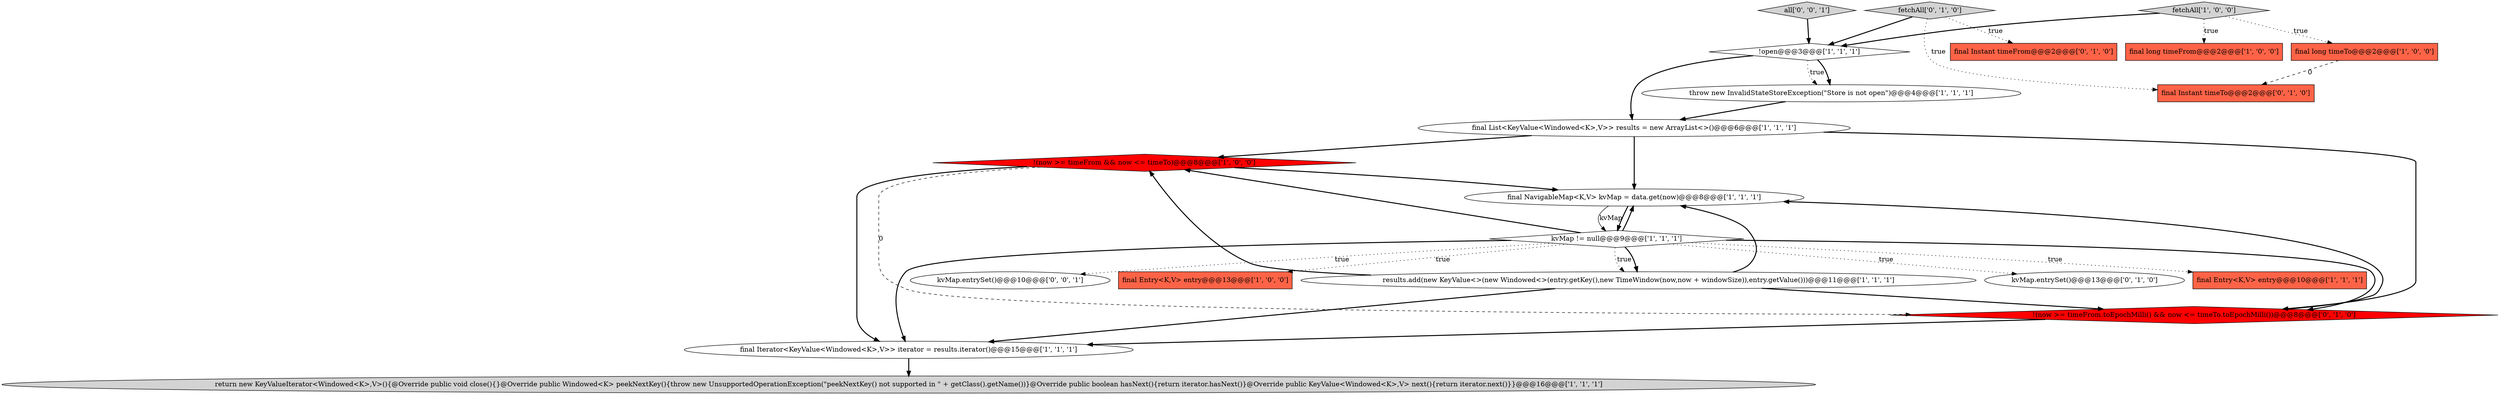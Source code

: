 digraph {
10 [style = filled, label = "throw new InvalidStateStoreException(\"Store is not open\")@@@4@@@['1', '1', '1']", fillcolor = white, shape = ellipse image = "AAA0AAABBB1BBB"];
17 [style = filled, label = "final Instant timeFrom@@@2@@@['0', '1', '0']", fillcolor = tomato, shape = box image = "AAA0AAABBB2BBB"];
20 [style = filled, label = "all['0', '0', '1']", fillcolor = lightgray, shape = diamond image = "AAA0AAABBB3BBB"];
8 [style = filled, label = "!(now >= timeFrom && now <= timeTo)@@@8@@@['1', '0', '0']", fillcolor = red, shape = diamond image = "AAA1AAABBB1BBB"];
5 [style = filled, label = "final List<KeyValue<Windowed<K>,V>> results = new ArrayList<>()@@@6@@@['1', '1', '1']", fillcolor = white, shape = ellipse image = "AAA0AAABBB1BBB"];
12 [style = filled, label = "return new KeyValueIterator<Windowed<K>,V>(){@Override public void close(){}@Override public Windowed<K> peekNextKey(){throw new UnsupportedOperationException(\"peekNextKey() not supported in \" + getClass().getName())}@Override public boolean hasNext(){return iterator.hasNext()}@Override public KeyValue<Windowed<K>,V> next(){return iterator.next()}}@@@16@@@['1', '1', '1']", fillcolor = lightgray, shape = ellipse image = "AAA0AAABBB1BBB"];
13 [style = filled, label = "kvMap != null@@@9@@@['1', '1', '1']", fillcolor = white, shape = diamond image = "AAA0AAABBB1BBB"];
18 [style = filled, label = "final Instant timeTo@@@2@@@['0', '1', '0']", fillcolor = tomato, shape = box image = "AAA1AAABBB2BBB"];
7 [style = filled, label = "final Entry<K,V> entry@@@10@@@['1', '1', '1']", fillcolor = tomato, shape = box image = "AAA0AAABBB1BBB"];
6 [style = filled, label = "final NavigableMap<K,V> kvMap = data.get(now)@@@8@@@['1', '1', '1']", fillcolor = white, shape = ellipse image = "AAA0AAABBB1BBB"];
15 [style = filled, label = "!(now >= timeFrom.toEpochMilli() && now <= timeTo.toEpochMilli())@@@8@@@['0', '1', '0']", fillcolor = red, shape = diamond image = "AAA1AAABBB2BBB"];
19 [style = filled, label = "kvMap.entrySet()@@@10@@@['0', '0', '1']", fillcolor = white, shape = ellipse image = "AAA0AAABBB3BBB"];
4 [style = filled, label = "final Entry<K,V> entry@@@13@@@['1', '0', '0']", fillcolor = tomato, shape = box image = "AAA0AAABBB1BBB"];
1 [style = filled, label = "fetchAll['1', '0', '0']", fillcolor = lightgray, shape = diamond image = "AAA0AAABBB1BBB"];
11 [style = filled, label = "final Iterator<KeyValue<Windowed<K>,V>> iterator = results.iterator()@@@15@@@['1', '1', '1']", fillcolor = white, shape = ellipse image = "AAA0AAABBB1BBB"];
14 [style = filled, label = "kvMap.entrySet()@@@13@@@['0', '1', '0']", fillcolor = white, shape = ellipse image = "AAA0AAABBB2BBB"];
3 [style = filled, label = "final long timeTo@@@2@@@['1', '0', '0']", fillcolor = tomato, shape = box image = "AAA1AAABBB1BBB"];
9 [style = filled, label = "results.add(new KeyValue<>(new Windowed<>(entry.getKey(),new TimeWindow(now,now + windowSize)),entry.getValue()))@@@11@@@['1', '1', '1']", fillcolor = white, shape = ellipse image = "AAA0AAABBB1BBB"];
0 [style = filled, label = "!open@@@3@@@['1', '1', '1']", fillcolor = white, shape = diamond image = "AAA0AAABBB1BBB"];
16 [style = filled, label = "fetchAll['0', '1', '0']", fillcolor = lightgray, shape = diamond image = "AAA0AAABBB2BBB"];
2 [style = filled, label = "final long timeFrom@@@2@@@['1', '0', '0']", fillcolor = tomato, shape = box image = "AAA0AAABBB1BBB"];
5->8 [style = bold, label=""];
16->0 [style = bold, label=""];
9->11 [style = bold, label=""];
0->10 [style = dotted, label="true"];
3->18 [style = dashed, label="0"];
16->17 [style = dotted, label="true"];
20->0 [style = bold, label=""];
8->15 [style = dashed, label="0"];
13->19 [style = dotted, label="true"];
5->15 [style = bold, label=""];
8->6 [style = bold, label=""];
11->12 [style = bold, label=""];
15->6 [style = bold, label=""];
13->7 [style = dotted, label="true"];
1->0 [style = bold, label=""];
9->8 [style = bold, label=""];
13->11 [style = bold, label=""];
9->6 [style = bold, label=""];
1->3 [style = dotted, label="true"];
0->10 [style = bold, label=""];
10->5 [style = bold, label=""];
15->11 [style = bold, label=""];
5->6 [style = bold, label=""];
13->9 [style = dotted, label="true"];
9->15 [style = bold, label=""];
6->13 [style = bold, label=""];
13->9 [style = bold, label=""];
13->15 [style = bold, label=""];
13->6 [style = bold, label=""];
13->8 [style = bold, label=""];
1->2 [style = dotted, label="true"];
13->14 [style = dotted, label="true"];
8->11 [style = bold, label=""];
6->13 [style = solid, label="kvMap"];
13->4 [style = dotted, label="true"];
0->5 [style = bold, label=""];
16->18 [style = dotted, label="true"];
}
